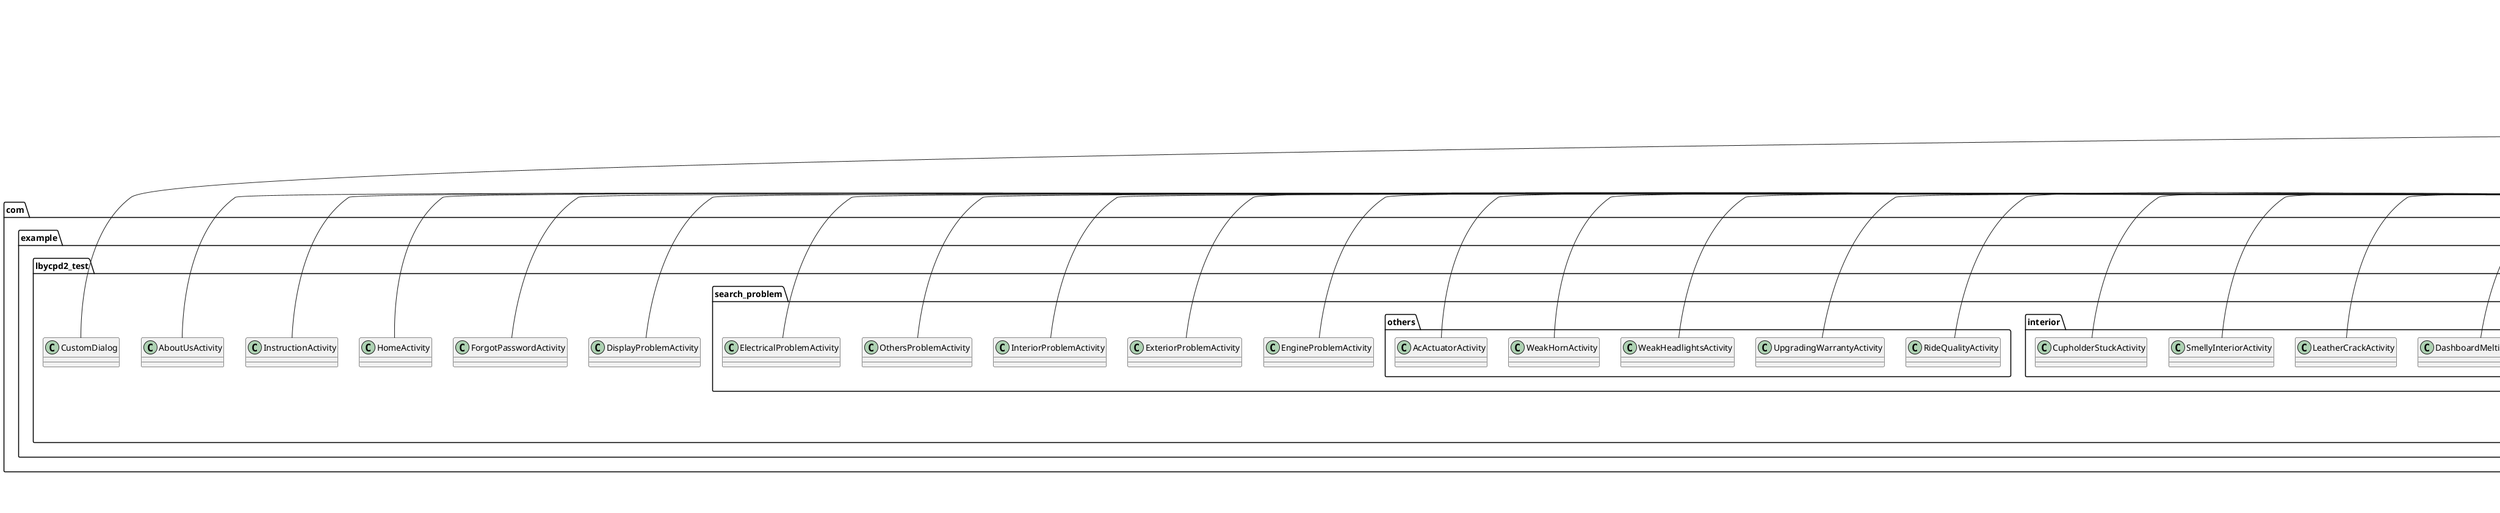 @startuml

title __LBYCPD2_TEST.APP's Class Diagram__\n

  namespace com.example.lbycpd2_test {
    class com.example.lbycpd2_test.AboutUsActivity {
    }
  }
  

  namespace com.example.lbycpd2_test {
    class com.example.lbycpd2_test.BuildConfig {
    }
  }
  

  namespace com.example.lbycpd2_test {
    class com.example.lbycpd2_test.CustomDialog {
    }
  }
  

  namespace com.example.lbycpd2_test {
    class com.example.lbycpd2_test.DisplayProblemActivity {
    }
  }
  

  namespace com.example.lbycpd2_test {
    class com.example.lbycpd2_test.ForgotPasswordActivity {
    }
  }
  

  namespace com.example.lbycpd2_test {
    class com.example.lbycpd2_test.HomeActivity {
    }
  }
  

  namespace com.example.lbycpd2_test {
    class com.example.lbycpd2_test.InstructionActivity {
    }
  }
  

  namespace com.example.lbycpd2_test {
    class com.example.lbycpd2_test.JavaMailAPI {
    }
  }
  

  namespace com.example.lbycpd2_test {
    class com.example.lbycpd2_test.LoginActivity {
    }
  }
  

  namespace com.example.lbycpd2_test {
    class com.example.lbycpd2_test.Message2Activity {
    }
  }
  

  namespace com.example.lbycpd2_test {
    class com.example.lbycpd2_test.MessageActivity {
    }
  }
  

  namespace com.example.lbycpd2_test {
    class com.example.lbycpd2_test.RegisterActivity {
    }
  }
  

  namespace com.example.lbycpd2_test {
    class com.example.lbycpd2_test.User {
    }
  }
  

  namespace com.example.lbycpd2_test {
    class com.example.lbycpd2_test.Utils {
    }
  }
  

  namespace com.example.lbycpd2_test {
    namespace preventive_maintenance {
      class com.example.lbycpd2_test.preventive_maintenance.AirFilterActivity {
      }
    }
  }
  

  namespace com.example.lbycpd2_test {
    namespace preventive_maintenance {
      class com.example.lbycpd2_test.preventive_maintenance.BatteryMaintenanceActivity {
      }
    }
  }
  

  namespace com.example.lbycpd2_test {
    namespace preventive_maintenance {
      class com.example.lbycpd2_test.preventive_maintenance.BrakePadsActivity {
      }
    }
  }
  

  namespace com.example.lbycpd2_test {
    namespace preventive_maintenance {
      class com.example.lbycpd2_test.preventive_maintenance.CarWashActivity {
      }
    }
  }
  

  namespace com.example.lbycpd2_test {
    namespace preventive_maintenance {
      class com.example.lbycpd2_test.preventive_maintenance.FuelFilterReplacementActivity {
      }
    }
  }
  

  namespace com.example.lbycpd2_test {
    namespace preventive_maintenance {
      class com.example.lbycpd2_test.preventive_maintenance.OilActivity {
      }
    }
  }
  

  namespace com.example.lbycpd2_test {
    namespace search_problem {
      class com.example.lbycpd2_test.search_problem.ElectricalProblemActivity {
      }
    }
  }
  

  namespace com.example.lbycpd2_test {
    namespace search_problem {
      class com.example.lbycpd2_test.search_problem.EngineProblemActivity {
      }
    }
  }
  

  namespace com.example.lbycpd2_test {
    namespace search_problem {
      class com.example.lbycpd2_test.search_problem.ExteriorProblemActivity {
      }
    }
  }
  

  namespace com.example.lbycpd2_test {
    namespace search_problem {
      class com.example.lbycpd2_test.search_problem.InteriorProblemActivity {
      }
    }
  }
  

  namespace com.example.lbycpd2_test {
    namespace search_problem {
      class com.example.lbycpd2_test.search_problem.OthersProblemActivity {
      }
    }
  }
  

  namespace com.example.lbycpd2_test {
    namespace search_problem {
      namespace electrical {
        class com.example.lbycpd2_test.search_problem.electrical.ElectricalUpgradeActivity {
        }
      }
    }
  }
  

  namespace com.example.lbycpd2_test {
    namespace search_problem {
      namespace electrical {
        class com.example.lbycpd2_test.search_problem.electrical.HeadlightNotWorkingActivity {
        }
      }
    }
  }
  

  namespace com.example.lbycpd2_test {
    namespace search_problem {
      namespace electrical {
        class com.example.lbycpd2_test.search_problem.electrical.IndicatorShowingActivity {
        }
      }
    }
  }
  

  namespace com.example.lbycpd2_test {
    namespace search_problem {
      namespace electrical {
        class com.example.lbycpd2_test.search_problem.electrical.RadioNotWorkingActivity {
        }
      }
    }
  }
  

  namespace com.example.lbycpd2_test {
    namespace search_problem {
      namespace engine {
        class com.example.lbycpd2_test.search_problem.engine.CarDoesntStartActivity {
        }
      }
    }
  }
  

  namespace com.example.lbycpd2_test {
    namespace search_problem {
      namespace engine {
        class com.example.lbycpd2_test.search_problem.engine.LeakingFluidActivity {
        }
      }
    }
  }
  

  namespace com.example.lbycpd2_test {
    namespace search_problem {
      namespace engine {
        class com.example.lbycpd2_test.search_problem.engine.OverheatActivity {
        }
      }
    }
  }
  

  namespace com.example.lbycpd2_test {
    namespace search_problem {
      namespace engine {
        class com.example.lbycpd2_test.search_problem.engine.RoughIdleActivity {
        }
      }
    }
  }
  

  namespace com.example.lbycpd2_test {
    namespace search_problem {
      namespace engine {
        class com.example.lbycpd2_test.search_problem.engine.TurboWhistleActivity {
        }
      }
    }
  }
  

  namespace com.example.lbycpd2_test {
    namespace search_problem {
      namespace exterior {
        class com.example.lbycpd2_test.search_problem.exterior.CarAccidentActivity {
        }
      }
    }
  }
  

  namespace com.example.lbycpd2_test {
    namespace search_problem {
      namespace exterior {
        class com.example.lbycpd2_test.search_problem.exterior.HeadlightCrackActivity {
        }
      }
    }
  }
  

  namespace com.example.lbycpd2_test {
    namespace search_problem {
      namespace exterior {
        class com.example.lbycpd2_test.search_problem.exterior.LostWheelActivity {
        }
      }
    }
  }
  

  namespace com.example.lbycpd2_test {
    namespace search_problem {
      namespace exterior {
        class com.example.lbycpd2_test.search_problem.exterior.ScratchesActivity {
        }
      }
    }
  }
  

  namespace com.example.lbycpd2_test {
    namespace search_problem {
      namespace exterior {
        class com.example.lbycpd2_test.search_problem.exterior.TireLeakActivity {
        }
      }
    }
  }
  

  namespace com.example.lbycpd2_test {
    namespace search_problem {
      namespace interior {
        class com.example.lbycpd2_test.search_problem.interior.CupholderStuckActivity {
        }
      }
    }
  }
  

  namespace com.example.lbycpd2_test {
    namespace search_problem {
      namespace interior {
        class com.example.lbycpd2_test.search_problem.interior.DamagedDoorHandleActivity {
        }
      }
    }
  }
  

  namespace com.example.lbycpd2_test {
    namespace search_problem {
      namespace interior {
        class com.example.lbycpd2_test.search_problem.interior.DashboardMeltingActivity {
        }
      }
    }
  }
  

  namespace com.example.lbycpd2_test {
    namespace search_problem {
      namespace interior {
        class com.example.lbycpd2_test.search_problem.interior.LeatherCrackActivity {
        }
      }
    }
  }
  

  namespace com.example.lbycpd2_test {
    namespace search_problem {
      namespace interior {
        class com.example.lbycpd2_test.search_problem.interior.SmellyInteriorActivity {
        }
      }
    }
  }
  

  namespace com.example.lbycpd2_test {
    namespace search_problem {
      namespace others {
        class com.example.lbycpd2_test.search_problem.others.AcActuatorActivity {
        }
      }
    }
  }
  

  namespace com.example.lbycpd2_test {
    namespace search_problem {
      namespace others {
        class com.example.lbycpd2_test.search_problem.others.RideQualityActivity {
        }
      }
    }
  }
  

  namespace com.example.lbycpd2_test {
    namespace search_problem {
      namespace others {
        class com.example.lbycpd2_test.search_problem.others.UpgradingWarrantyActivity {
        }
      }
    }
  }
  

  namespace com.example.lbycpd2_test {
    namespace search_problem {
      namespace others {
        class com.example.lbycpd2_test.search_problem.others.WeakHeadlightsActivity {
        }
      }
    }
  }
  

  namespace com.example.lbycpd2_test {
    namespace search_problem {
      namespace others {
        class com.example.lbycpd2_test.search_problem.others.WeakHornActivity {
        }
      }
    }
  }
  

  com.example.lbycpd2_test.AboutUsActivity -up-|> androidx.appcompat.app.AppCompatActivity
  com.example.lbycpd2_test.CustomDialog -up-|> androidx.appcompat.app.AppCompatDialogFragment
  com.example.lbycpd2_test.CustomDialog o-- com.example.lbycpd2_test.CustomDialog.DialogListener : listener
  com.example.lbycpd2_test.DisplayProblemActivity -up-|> androidx.appcompat.app.AppCompatActivity
  com.example.lbycpd2_test.ForgotPasswordActivity -up-|> androidx.appcompat.app.AppCompatActivity
  com.example.lbycpd2_test.HomeActivity -up-|> androidx.appcompat.app.AppCompatActivity
  com.example.lbycpd2_test.InstructionActivity -up-|> androidx.appcompat.app.AppCompatActivity
  com.example.lbycpd2_test.JavaMailAPI -up-|> android.os.AsyncTask
  com.example.lbycpd2_test.LoginActivity .up.|> android.view.View.OnClickListener
  com.example.lbycpd2_test.LoginActivity -up-|> androidx.appcompat.app.AppCompatActivity
  com.example.lbycpd2_test.Message2Activity .up.|> com.example.lbycpd2_test.CustomDialog.DialogListener
  com.example.lbycpd2_test.Message2Activity -up-|> androidx.appcompat.app.AppCompatActivity
  com.example.lbycpd2_test.MessageActivity -up-|> androidx.appcompat.app.AppCompatActivity
  com.example.lbycpd2_test.RegisterActivity .up.|> android.view.View.OnClickListener
  com.example.lbycpd2_test.RegisterActivity -up-|> androidx.appcompat.app.AppCompatActivity
  com.example.lbycpd2_test.preventive_maintenance.AirFilterActivity -up-|> androidx.appcompat.app.AppCompatActivity
  com.example.lbycpd2_test.preventive_maintenance.BatteryMaintenanceActivity -up-|> androidx.appcompat.app.AppCompatActivity
  com.example.lbycpd2_test.preventive_maintenance.BrakePadsActivity -up-|> androidx.appcompat.app.AppCompatActivity
  com.example.lbycpd2_test.preventive_maintenance.CarWashActivity -up-|> androidx.appcompat.app.AppCompatActivity
  com.example.lbycpd2_test.preventive_maintenance.FuelFilterReplacementActivity -up-|> androidx.appcompat.app.AppCompatActivity
  com.example.lbycpd2_test.preventive_maintenance.OilActivity -up-|> androidx.appcompat.app.AppCompatActivity
  com.example.lbycpd2_test.search_problem.ElectricalProblemActivity -up-|> androidx.appcompat.app.AppCompatActivity
  com.example.lbycpd2_test.search_problem.EngineProblemActivity -up-|> androidx.appcompat.app.AppCompatActivity
  com.example.lbycpd2_test.search_problem.ExteriorProblemActivity -up-|> androidx.appcompat.app.AppCompatActivity
  com.example.lbycpd2_test.search_problem.InteriorProblemActivity -up-|> androidx.appcompat.app.AppCompatActivity
  com.example.lbycpd2_test.search_problem.OthersProblemActivity -up-|> androidx.appcompat.app.AppCompatActivity
  com.example.lbycpd2_test.search_problem.electrical.ElectricalUpgradeActivity -up-|> androidx.appcompat.app.AppCompatActivity
  com.example.lbycpd2_test.search_problem.electrical.HeadlightNotWorkingActivity -up-|> androidx.appcompat.app.AppCompatActivity
  com.example.lbycpd2_test.search_problem.electrical.IndicatorShowingActivity -up-|> androidx.appcompat.app.AppCompatActivity
  com.example.lbycpd2_test.search_problem.electrical.RadioNotWorkingActivity -up-|> androidx.appcompat.app.AppCompatActivity
  com.example.lbycpd2_test.search_problem.engine.CarDoesntStartActivity -up-|> androidx.appcompat.app.AppCompatActivity
  com.example.lbycpd2_test.search_problem.engine.LeakingFluidActivity -up-|> androidx.appcompat.app.AppCompatActivity
  com.example.lbycpd2_test.search_problem.engine.OverheatActivity -up-|> androidx.appcompat.app.AppCompatActivity
  com.example.lbycpd2_test.search_problem.engine.RoughIdleActivity -up-|> androidx.appcompat.app.AppCompatActivity
  com.example.lbycpd2_test.search_problem.engine.TurboWhistleActivity -up-|> androidx.appcompat.app.AppCompatActivity
  com.example.lbycpd2_test.search_problem.exterior.CarAccidentActivity -up-|> androidx.appcompat.app.AppCompatActivity
  com.example.lbycpd2_test.search_problem.exterior.HeadlightCrackActivity -up-|> androidx.appcompat.app.AppCompatActivity
  com.example.lbycpd2_test.search_problem.exterior.LostWheelActivity -up-|> androidx.appcompat.app.AppCompatActivity
  com.example.lbycpd2_test.search_problem.exterior.ScratchesActivity -up-|> androidx.appcompat.app.AppCompatActivity
  com.example.lbycpd2_test.search_problem.exterior.TireLeakActivity -up-|> androidx.appcompat.app.AppCompatActivity
  com.example.lbycpd2_test.search_problem.interior.CupholderStuckActivity -up-|> androidx.appcompat.app.AppCompatActivity
  com.example.lbycpd2_test.search_problem.interior.DamagedDoorHandleActivity -up-|> androidx.appcompat.app.AppCompatActivity
  com.example.lbycpd2_test.search_problem.interior.DashboardMeltingActivity -up-|> androidx.appcompat.app.AppCompatActivity
  com.example.lbycpd2_test.search_problem.interior.LeatherCrackActivity -up-|> androidx.appcompat.app.AppCompatActivity
  com.example.lbycpd2_test.search_problem.interior.SmellyInteriorActivity -up-|> androidx.appcompat.app.AppCompatActivity
  com.example.lbycpd2_test.search_problem.others.AcActuatorActivity -up-|> androidx.appcompat.app.AppCompatActivity
  com.example.lbycpd2_test.search_problem.others.RideQualityActivity -up-|> androidx.appcompat.app.AppCompatActivity
  com.example.lbycpd2_test.search_problem.others.UpgradingWarrantyActivity -up-|> androidx.appcompat.app.AppCompatActivity
  com.example.lbycpd2_test.search_problem.others.WeakHeadlightsActivity -up-|> androidx.appcompat.app.AppCompatActivity
  com.example.lbycpd2_test.search_problem.others.WeakHornActivity -up-|> androidx.appcompat.app.AppCompatActivity


right footer


PlantUML diagram generated by SketchIt! (https://bitbucket.org/pmesmeur/sketch.it)
For more information about this tool, please contact philippe.mesmeur@gmail.com
endfooter

@enduml
